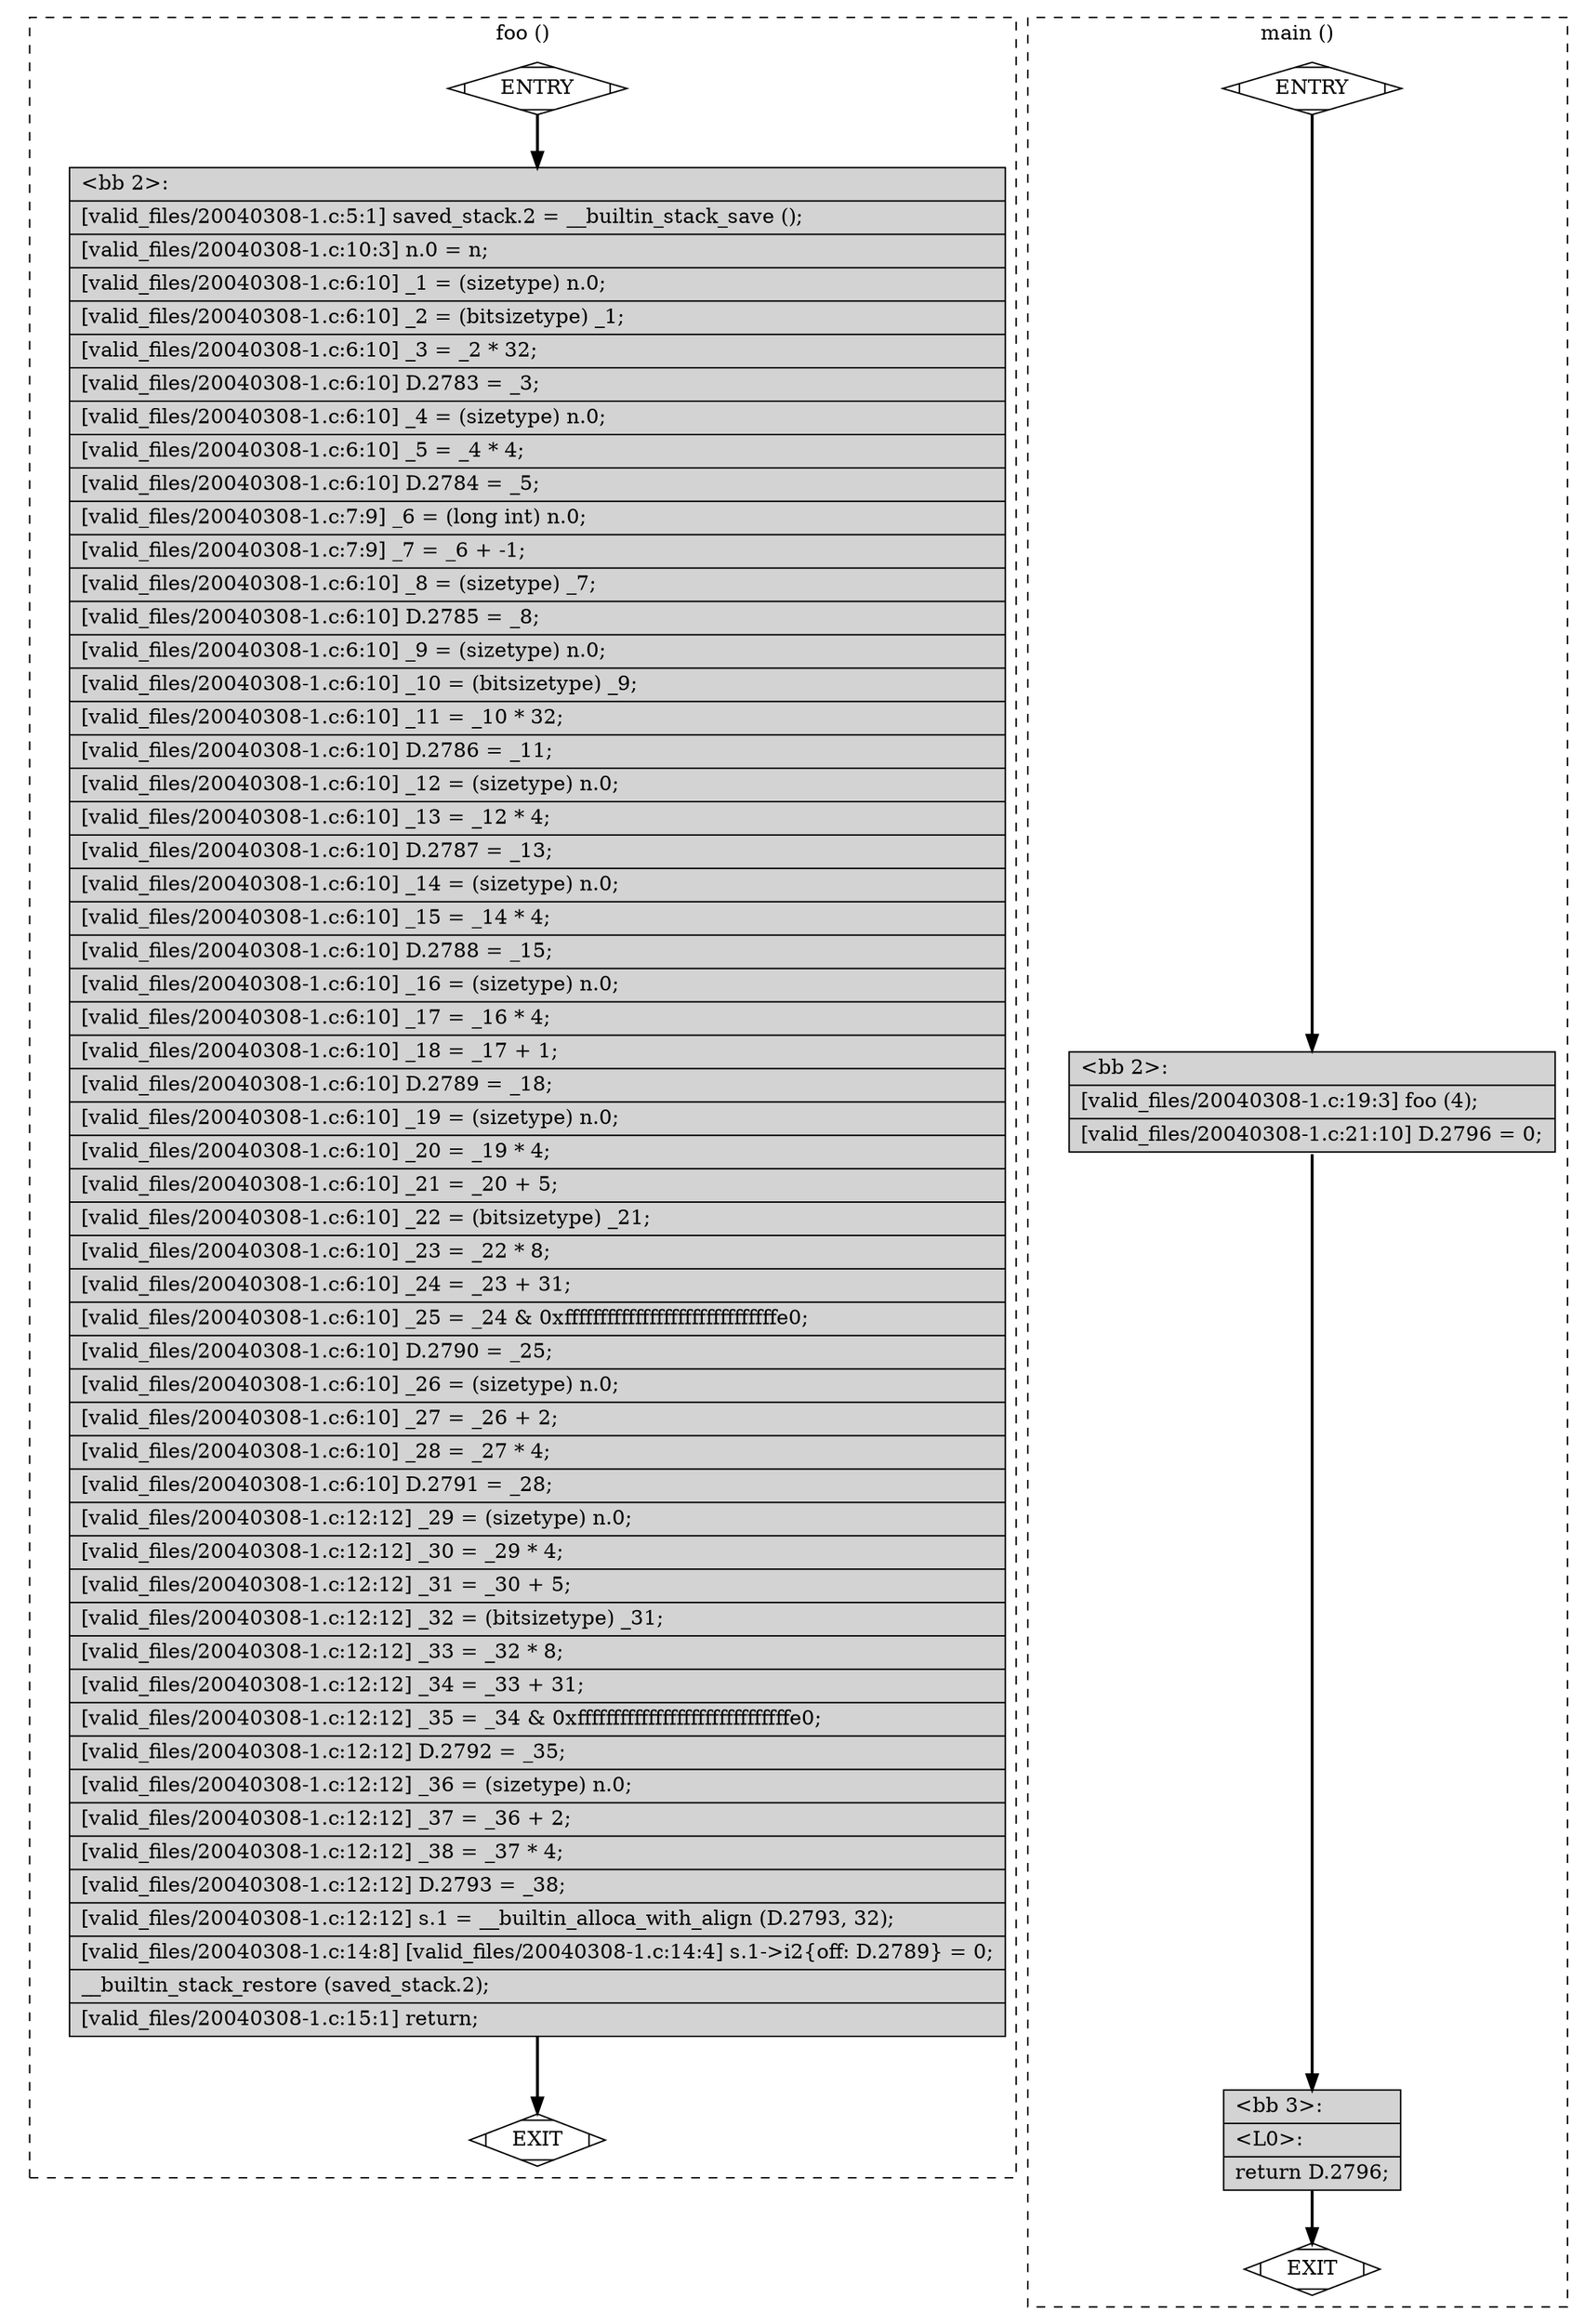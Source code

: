 digraph "a-20040308-1.c.015t.cfg" {
overlap=false;
subgraph "cluster_foo" {
	style="dashed";
	color="black";
	label="foo ()";
	fn_0_basic_block_0 [shape=Mdiamond,style=filled,fillcolor=white,label="ENTRY"];

	fn_0_basic_block_1 [shape=Mdiamond,style=filled,fillcolor=white,label="EXIT"];

	fn_0_basic_block_2 [shape=record,style=filled,fillcolor=lightgrey,label="{\<bb\ 2\>:\l\
|[valid_files/20040308-1.c:5:1]\ saved_stack.2\ =\ __builtin_stack_save\ ();\l\
|[valid_files/20040308-1.c:10:3]\ n.0\ =\ n;\l\
|[valid_files/20040308-1.c:6:10]\ _1\ =\ (sizetype)\ n.0;\l\
|[valid_files/20040308-1.c:6:10]\ _2\ =\ (bitsizetype)\ _1;\l\
|[valid_files/20040308-1.c:6:10]\ _3\ =\ _2\ *\ 32;\l\
|[valid_files/20040308-1.c:6:10]\ D.2783\ =\ _3;\l\
|[valid_files/20040308-1.c:6:10]\ _4\ =\ (sizetype)\ n.0;\l\
|[valid_files/20040308-1.c:6:10]\ _5\ =\ _4\ *\ 4;\l\
|[valid_files/20040308-1.c:6:10]\ D.2784\ =\ _5;\l\
|[valid_files/20040308-1.c:7:9]\ _6\ =\ (long\ int)\ n.0;\l\
|[valid_files/20040308-1.c:7:9]\ _7\ =\ _6\ +\ -1;\l\
|[valid_files/20040308-1.c:6:10]\ _8\ =\ (sizetype)\ _7;\l\
|[valid_files/20040308-1.c:6:10]\ D.2785\ =\ _8;\l\
|[valid_files/20040308-1.c:6:10]\ _9\ =\ (sizetype)\ n.0;\l\
|[valid_files/20040308-1.c:6:10]\ _10\ =\ (bitsizetype)\ _9;\l\
|[valid_files/20040308-1.c:6:10]\ _11\ =\ _10\ *\ 32;\l\
|[valid_files/20040308-1.c:6:10]\ D.2786\ =\ _11;\l\
|[valid_files/20040308-1.c:6:10]\ _12\ =\ (sizetype)\ n.0;\l\
|[valid_files/20040308-1.c:6:10]\ _13\ =\ _12\ *\ 4;\l\
|[valid_files/20040308-1.c:6:10]\ D.2787\ =\ _13;\l\
|[valid_files/20040308-1.c:6:10]\ _14\ =\ (sizetype)\ n.0;\l\
|[valid_files/20040308-1.c:6:10]\ _15\ =\ _14\ *\ 4;\l\
|[valid_files/20040308-1.c:6:10]\ D.2788\ =\ _15;\l\
|[valid_files/20040308-1.c:6:10]\ _16\ =\ (sizetype)\ n.0;\l\
|[valid_files/20040308-1.c:6:10]\ _17\ =\ _16\ *\ 4;\l\
|[valid_files/20040308-1.c:6:10]\ _18\ =\ _17\ +\ 1;\l\
|[valid_files/20040308-1.c:6:10]\ D.2789\ =\ _18;\l\
|[valid_files/20040308-1.c:6:10]\ _19\ =\ (sizetype)\ n.0;\l\
|[valid_files/20040308-1.c:6:10]\ _20\ =\ _19\ *\ 4;\l\
|[valid_files/20040308-1.c:6:10]\ _21\ =\ _20\ +\ 5;\l\
|[valid_files/20040308-1.c:6:10]\ _22\ =\ (bitsizetype)\ _21;\l\
|[valid_files/20040308-1.c:6:10]\ _23\ =\ _22\ *\ 8;\l\
|[valid_files/20040308-1.c:6:10]\ _24\ =\ _23\ +\ 31;\l\
|[valid_files/20040308-1.c:6:10]\ _25\ =\ _24\ &\ 0xffffffffffffffffffffffffffffffe0;\l\
|[valid_files/20040308-1.c:6:10]\ D.2790\ =\ _25;\l\
|[valid_files/20040308-1.c:6:10]\ _26\ =\ (sizetype)\ n.0;\l\
|[valid_files/20040308-1.c:6:10]\ _27\ =\ _26\ +\ 2;\l\
|[valid_files/20040308-1.c:6:10]\ _28\ =\ _27\ *\ 4;\l\
|[valid_files/20040308-1.c:6:10]\ D.2791\ =\ _28;\l\
|[valid_files/20040308-1.c:12:12]\ _29\ =\ (sizetype)\ n.0;\l\
|[valid_files/20040308-1.c:12:12]\ _30\ =\ _29\ *\ 4;\l\
|[valid_files/20040308-1.c:12:12]\ _31\ =\ _30\ +\ 5;\l\
|[valid_files/20040308-1.c:12:12]\ _32\ =\ (bitsizetype)\ _31;\l\
|[valid_files/20040308-1.c:12:12]\ _33\ =\ _32\ *\ 8;\l\
|[valid_files/20040308-1.c:12:12]\ _34\ =\ _33\ +\ 31;\l\
|[valid_files/20040308-1.c:12:12]\ _35\ =\ _34\ &\ 0xffffffffffffffffffffffffffffffe0;\l\
|[valid_files/20040308-1.c:12:12]\ D.2792\ =\ _35;\l\
|[valid_files/20040308-1.c:12:12]\ _36\ =\ (sizetype)\ n.0;\l\
|[valid_files/20040308-1.c:12:12]\ _37\ =\ _36\ +\ 2;\l\
|[valid_files/20040308-1.c:12:12]\ _38\ =\ _37\ *\ 4;\l\
|[valid_files/20040308-1.c:12:12]\ D.2793\ =\ _38;\l\
|[valid_files/20040308-1.c:12:12]\ s.1\ =\ __builtin_alloca_with_align\ (D.2793,\ 32);\l\
|[valid_files/20040308-1.c:14:8]\ [valid_files/20040308-1.c:14:4]\ s.1-\>i2\{off:\ D.2789\}\ =\ 0;\l\
|__builtin_stack_restore\ (saved_stack.2);\l\
|[valid_files/20040308-1.c:15:1]\ return;\l\
}"];

	fn_0_basic_block_0:s -> fn_0_basic_block_2:n [style="solid,bold",color=black,weight=100,constraint=true];
	fn_0_basic_block_2:s -> fn_0_basic_block_1:n [style="solid,bold",color=black,weight=10,constraint=true];
	fn_0_basic_block_0:s -> fn_0_basic_block_1:n [style="invis",constraint=true];
}
subgraph "cluster_main" {
	style="dashed";
	color="black";
	label="main ()";
	fn_1_basic_block_0 [shape=Mdiamond,style=filled,fillcolor=white,label="ENTRY"];

	fn_1_basic_block_1 [shape=Mdiamond,style=filled,fillcolor=white,label="EXIT"];

	fn_1_basic_block_2 [shape=record,style=filled,fillcolor=lightgrey,label="{\<bb\ 2\>:\l\
|[valid_files/20040308-1.c:19:3]\ foo\ (4);\l\
|[valid_files/20040308-1.c:21:10]\ D.2796\ =\ 0;\l\
}"];

	fn_1_basic_block_3 [shape=record,style=filled,fillcolor=lightgrey,label="{\<bb\ 3\>:\l\
|\<L0\>:\l\
|return\ D.2796;\l\
}"];

	fn_1_basic_block_0:s -> fn_1_basic_block_2:n [style="solid,bold",color=black,weight=100,constraint=true];
	fn_1_basic_block_2:s -> fn_1_basic_block_3:n [style="solid,bold",color=black,weight=100,constraint=true];
	fn_1_basic_block_3:s -> fn_1_basic_block_1:n [style="solid,bold",color=black,weight=10,constraint=true];
	fn_1_basic_block_0:s -> fn_1_basic_block_1:n [style="invis",constraint=true];
}
}
